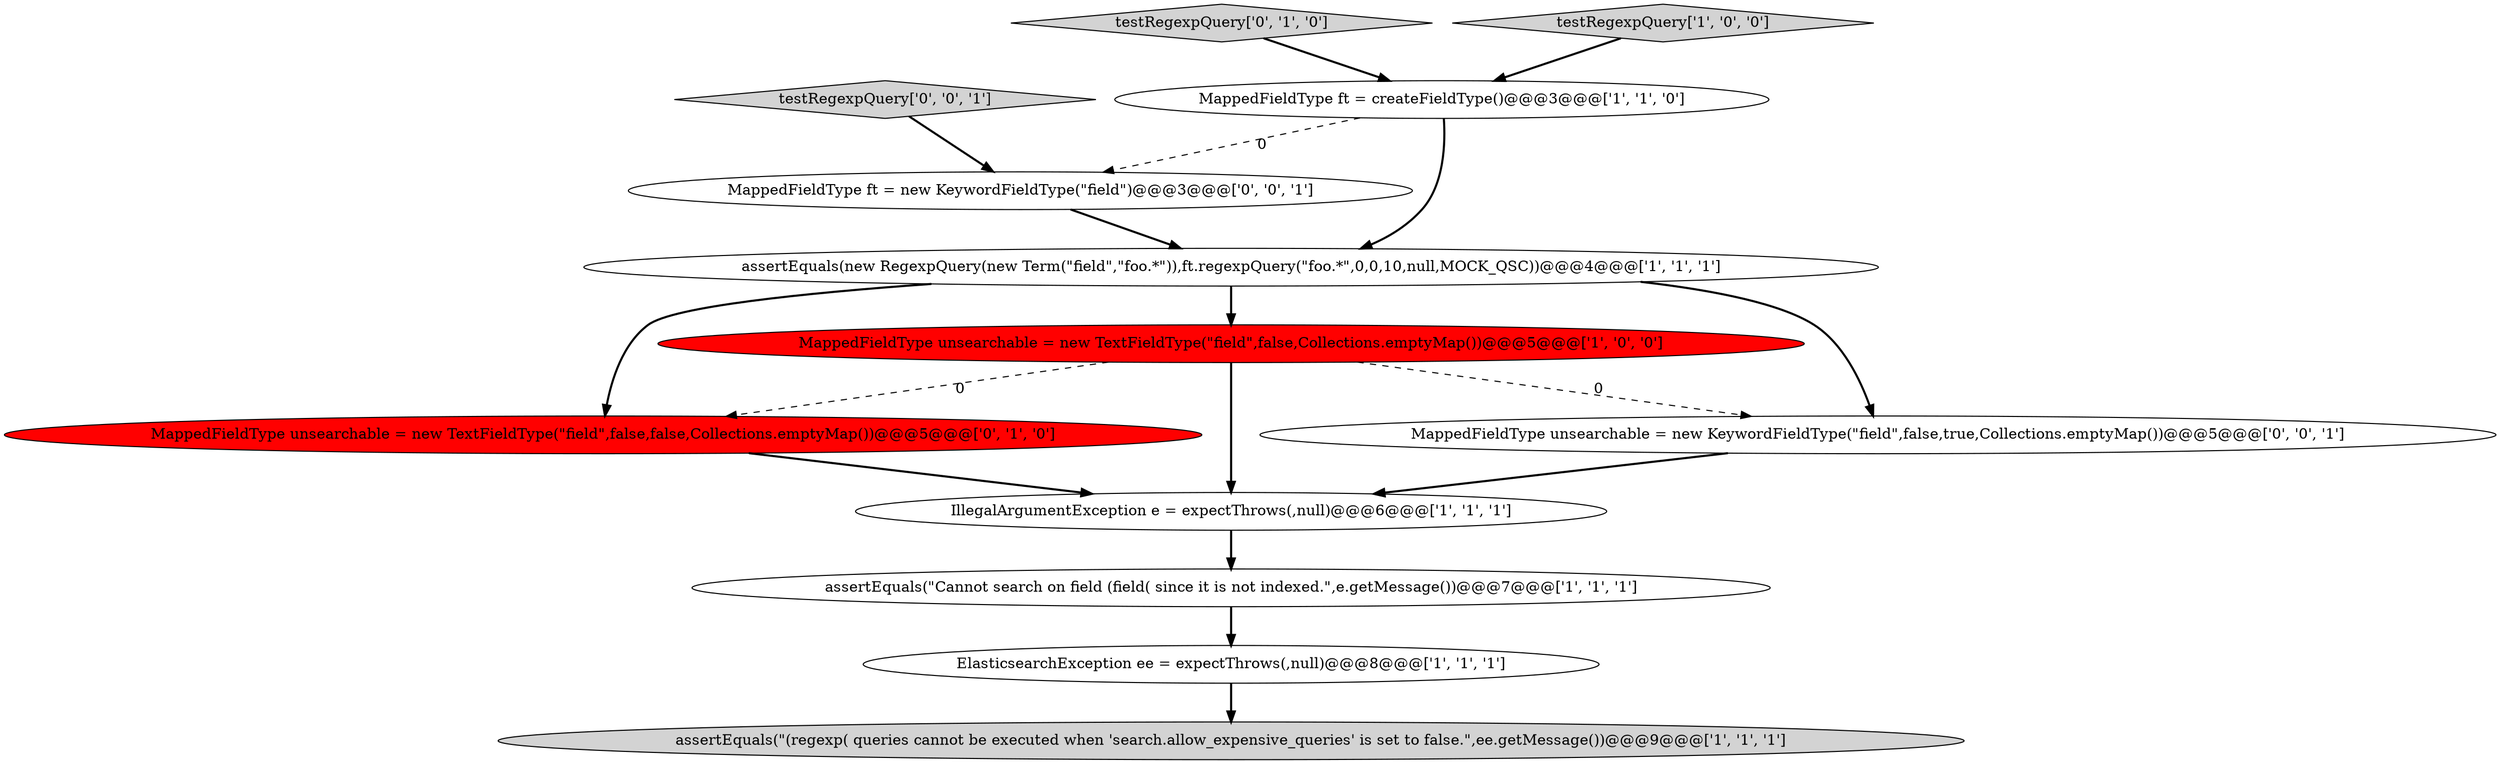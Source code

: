 digraph {
4 [style = filled, label = "assertEquals(\"Cannot search on field (field( since it is not indexed.\",e.getMessage())@@@7@@@['1', '1', '1']", fillcolor = white, shape = ellipse image = "AAA0AAABBB1BBB"];
7 [style = filled, label = "ElasticsearchException ee = expectThrows(,null)@@@8@@@['1', '1', '1']", fillcolor = white, shape = ellipse image = "AAA0AAABBB1BBB"];
9 [style = filled, label = "MappedFieldType unsearchable = new TextFieldType(\"field\",false,false,Collections.emptyMap())@@@5@@@['0', '1', '0']", fillcolor = red, shape = ellipse image = "AAA1AAABBB2BBB"];
0 [style = filled, label = "MappedFieldType ft = createFieldType()@@@3@@@['1', '1', '0']", fillcolor = white, shape = ellipse image = "AAA0AAABBB1BBB"];
5 [style = filled, label = "MappedFieldType unsearchable = new TextFieldType(\"field\",false,Collections.emptyMap())@@@5@@@['1', '0', '0']", fillcolor = red, shape = ellipse image = "AAA1AAABBB1BBB"];
8 [style = filled, label = "testRegexpQuery['0', '1', '0']", fillcolor = lightgray, shape = diamond image = "AAA0AAABBB2BBB"];
1 [style = filled, label = "IllegalArgumentException e = expectThrows(,null)@@@6@@@['1', '1', '1']", fillcolor = white, shape = ellipse image = "AAA0AAABBB1BBB"];
2 [style = filled, label = "testRegexpQuery['1', '0', '0']", fillcolor = lightgray, shape = diamond image = "AAA0AAABBB1BBB"];
6 [style = filled, label = "assertEquals(\"(regexp( queries cannot be executed when 'search.allow_expensive_queries' is set to false.\",ee.getMessage())@@@9@@@['1', '1', '1']", fillcolor = lightgray, shape = ellipse image = "AAA0AAABBB1BBB"];
12 [style = filled, label = "MappedFieldType ft = new KeywordFieldType(\"field\")@@@3@@@['0', '0', '1']", fillcolor = white, shape = ellipse image = "AAA0AAABBB3BBB"];
10 [style = filled, label = "testRegexpQuery['0', '0', '1']", fillcolor = lightgray, shape = diamond image = "AAA0AAABBB3BBB"];
3 [style = filled, label = "assertEquals(new RegexpQuery(new Term(\"field\",\"foo.*\")),ft.regexpQuery(\"foo.*\",0,0,10,null,MOCK_QSC))@@@4@@@['1', '1', '1']", fillcolor = white, shape = ellipse image = "AAA0AAABBB1BBB"];
11 [style = filled, label = "MappedFieldType unsearchable = new KeywordFieldType(\"field\",false,true,Collections.emptyMap())@@@5@@@['0', '0', '1']", fillcolor = white, shape = ellipse image = "AAA0AAABBB3BBB"];
8->0 [style = bold, label=""];
0->3 [style = bold, label=""];
3->9 [style = bold, label=""];
3->11 [style = bold, label=""];
5->1 [style = bold, label=""];
5->9 [style = dashed, label="0"];
1->4 [style = bold, label=""];
3->5 [style = bold, label=""];
2->0 [style = bold, label=""];
12->3 [style = bold, label=""];
0->12 [style = dashed, label="0"];
9->1 [style = bold, label=""];
5->11 [style = dashed, label="0"];
11->1 [style = bold, label=""];
10->12 [style = bold, label=""];
4->7 [style = bold, label=""];
7->6 [style = bold, label=""];
}
